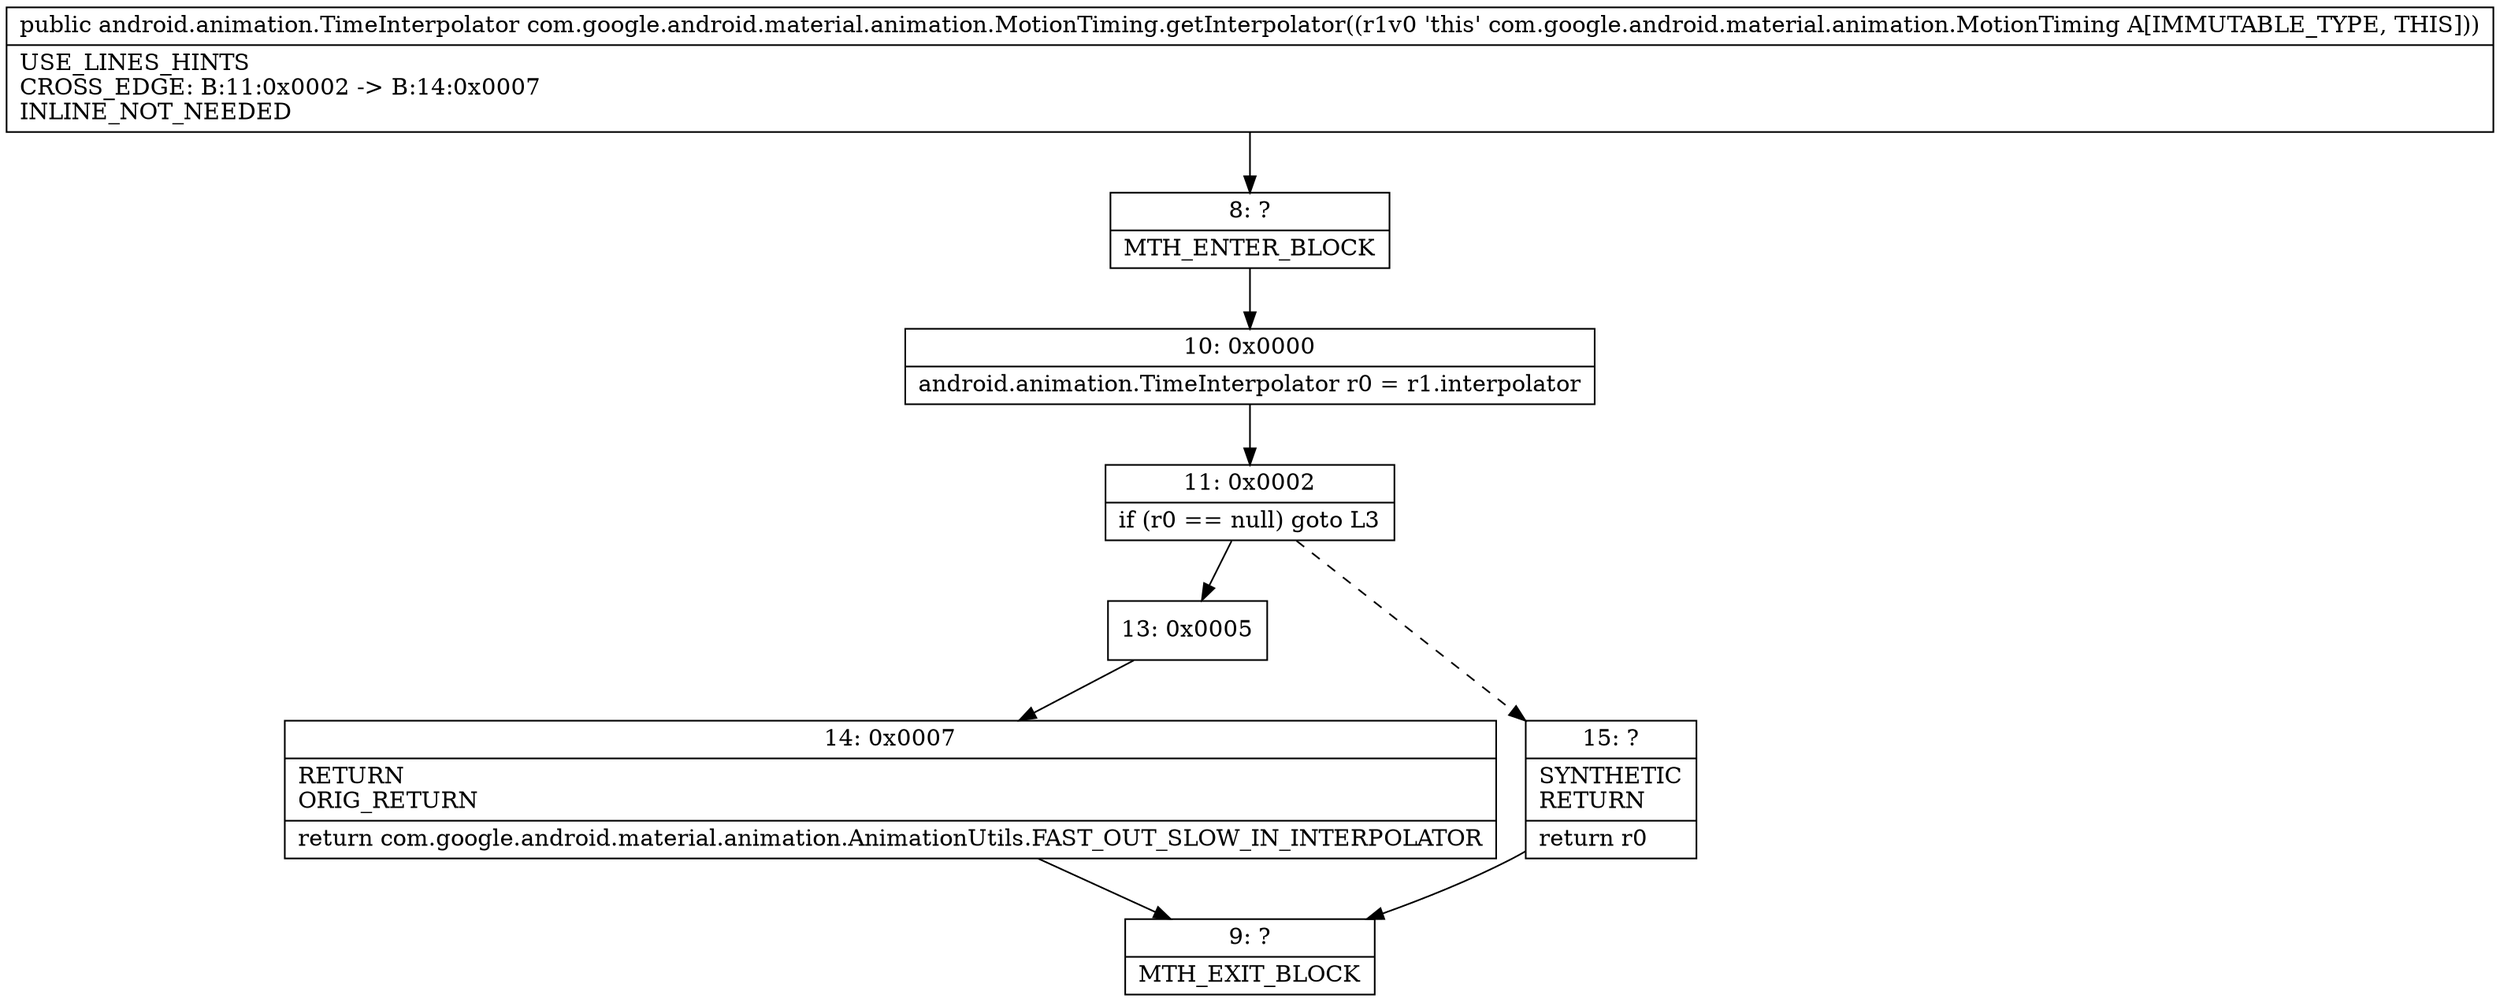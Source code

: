 digraph "CFG forcom.google.android.material.animation.MotionTiming.getInterpolator()Landroid\/animation\/TimeInterpolator;" {
Node_8 [shape=record,label="{8\:\ ?|MTH_ENTER_BLOCK\l}"];
Node_10 [shape=record,label="{10\:\ 0x0000|android.animation.TimeInterpolator r0 = r1.interpolator\l}"];
Node_11 [shape=record,label="{11\:\ 0x0002|if (r0 == null) goto L3\l}"];
Node_13 [shape=record,label="{13\:\ 0x0005}"];
Node_14 [shape=record,label="{14\:\ 0x0007|RETURN\lORIG_RETURN\l|return com.google.android.material.animation.AnimationUtils.FAST_OUT_SLOW_IN_INTERPOLATOR\l}"];
Node_9 [shape=record,label="{9\:\ ?|MTH_EXIT_BLOCK\l}"];
Node_15 [shape=record,label="{15\:\ ?|SYNTHETIC\lRETURN\l|return r0\l}"];
MethodNode[shape=record,label="{public android.animation.TimeInterpolator com.google.android.material.animation.MotionTiming.getInterpolator((r1v0 'this' com.google.android.material.animation.MotionTiming A[IMMUTABLE_TYPE, THIS]))  | USE_LINES_HINTS\lCROSS_EDGE: B:11:0x0002 \-\> B:14:0x0007\lINLINE_NOT_NEEDED\l}"];
MethodNode -> Node_8;Node_8 -> Node_10;
Node_10 -> Node_11;
Node_11 -> Node_13;
Node_11 -> Node_15[style=dashed];
Node_13 -> Node_14;
Node_14 -> Node_9;
Node_15 -> Node_9;
}

